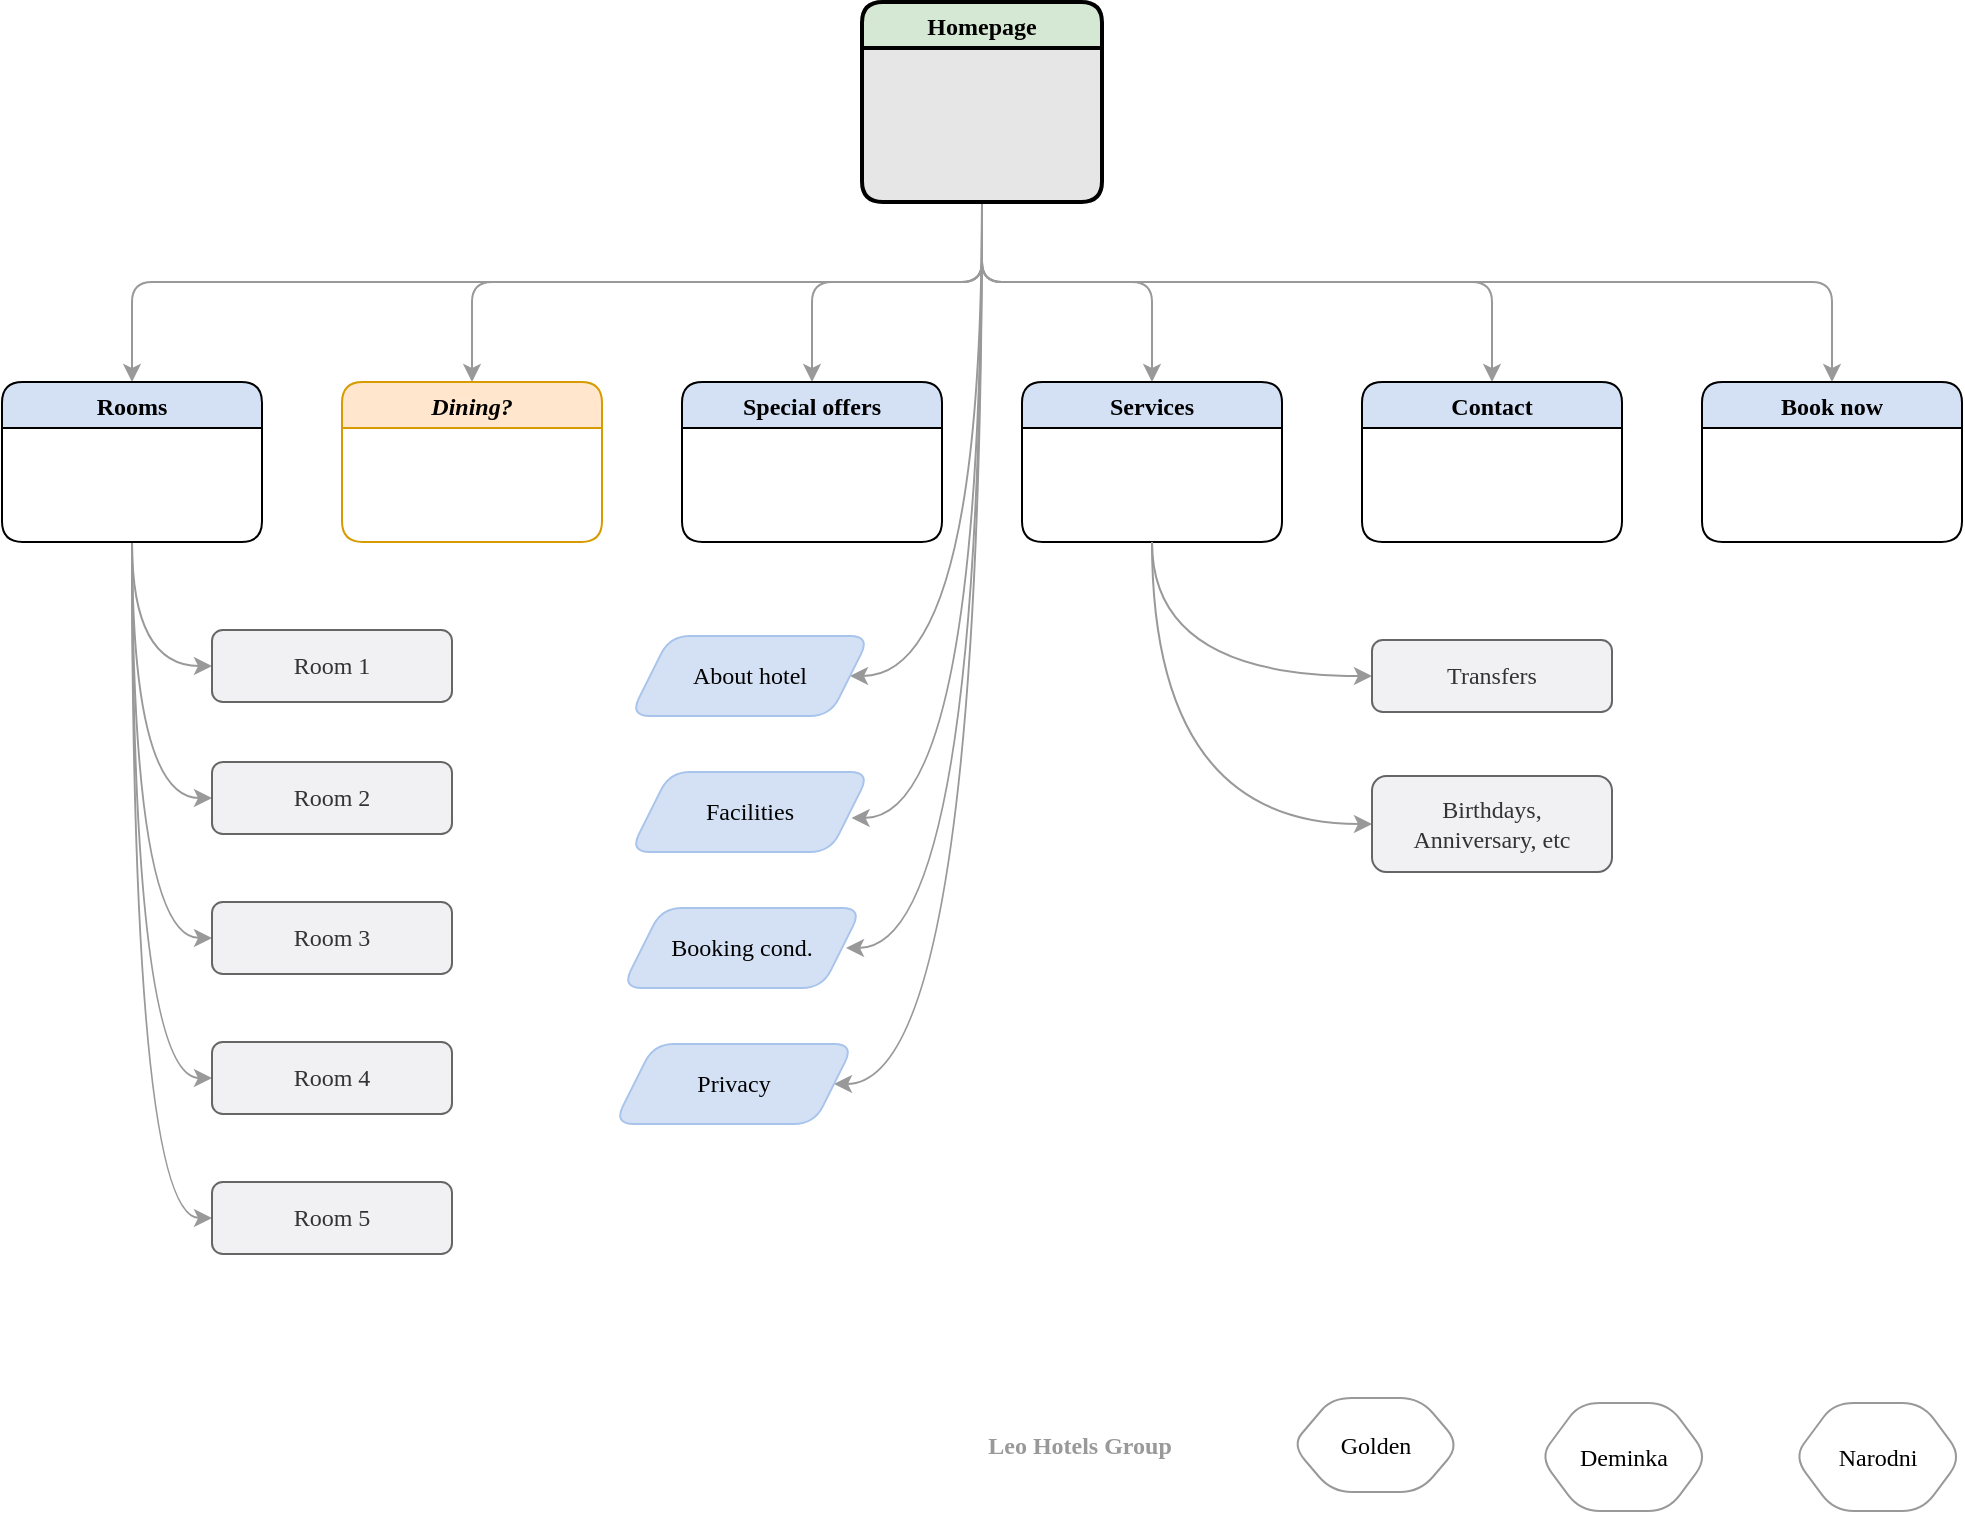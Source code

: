 <mxfile version="15.5.4" type="github">
  <diagram id="uR-17lQHcimk3arvSshS" name="Navigation">
    <mxGraphModel dx="1202" dy="676" grid="0" gridSize="10" guides="1" tooltips="1" connect="1" arrows="1" fold="1" page="1" pageScale="1" pageWidth="1169" pageHeight="827" background="none" math="0" shadow="0">
      <root>
        <mxCell id="0" />
        <mxCell id="1" parent="0" />
        <mxCell id="jz03AqWC2ANx6mBEGyNS-13" style="edgeStyle=orthogonalEdgeStyle;rounded=1;sketch=0;orthogonalLoop=1;jettySize=auto;html=1;entryX=0.5;entryY=0;entryDx=0;entryDy=0;strokeColor=#999999;" parent="1" source="wmQ0I5M6Ac5-JgTxwZ3v-7" target="wmQ0I5M6Ac5-JgTxwZ3v-10" edge="1">
          <mxGeometry relative="1" as="geometry">
            <Array as="points">
              <mxPoint x="585" y="180" />
              <mxPoint x="160" y="180" />
            </Array>
          </mxGeometry>
        </mxCell>
        <mxCell id="jz03AqWC2ANx6mBEGyNS-14" style="edgeStyle=orthogonalEdgeStyle;rounded=1;sketch=0;orthogonalLoop=1;jettySize=auto;html=1;entryX=0.5;entryY=0;entryDx=0;entryDy=0;strokeColor=#999999;" parent="1" source="wmQ0I5M6Ac5-JgTxwZ3v-7" target="wmQ0I5M6Ac5-JgTxwZ3v-12" edge="1">
          <mxGeometry relative="1" as="geometry">
            <Array as="points">
              <mxPoint x="585" y="180" />
              <mxPoint x="330" y="180" />
            </Array>
          </mxGeometry>
        </mxCell>
        <mxCell id="jz03AqWC2ANx6mBEGyNS-15" style="edgeStyle=orthogonalEdgeStyle;rounded=1;sketch=0;orthogonalLoop=1;jettySize=auto;html=1;entryX=0.5;entryY=0;entryDx=0;entryDy=0;strokeColor=#999999;" parent="1" source="wmQ0I5M6Ac5-JgTxwZ3v-7" target="wmQ0I5M6Ac5-JgTxwZ3v-11" edge="1">
          <mxGeometry relative="1" as="geometry">
            <Array as="points">
              <mxPoint x="585" y="180" />
              <mxPoint x="500" y="180" />
            </Array>
          </mxGeometry>
        </mxCell>
        <mxCell id="jz03AqWC2ANx6mBEGyNS-16" style="edgeStyle=orthogonalEdgeStyle;rounded=1;sketch=0;orthogonalLoop=1;jettySize=auto;html=1;entryX=0.5;entryY=0;entryDx=0;entryDy=0;strokeColor=#999999;" parent="1" source="wmQ0I5M6Ac5-JgTxwZ3v-7" target="wmQ0I5M6Ac5-JgTxwZ3v-13" edge="1">
          <mxGeometry relative="1" as="geometry">
            <Array as="points">
              <mxPoint x="585" y="180" />
              <mxPoint x="670" y="180" />
            </Array>
          </mxGeometry>
        </mxCell>
        <mxCell id="jz03AqWC2ANx6mBEGyNS-17" style="edgeStyle=orthogonalEdgeStyle;rounded=1;sketch=0;orthogonalLoop=1;jettySize=auto;html=1;entryX=0.5;entryY=0;entryDx=0;entryDy=0;strokeColor=#999999;" parent="1" source="wmQ0I5M6Ac5-JgTxwZ3v-7" target="wmQ0I5M6Ac5-JgTxwZ3v-14" edge="1">
          <mxGeometry relative="1" as="geometry">
            <Array as="points">
              <mxPoint x="585" y="180" />
              <mxPoint x="840" y="180" />
            </Array>
          </mxGeometry>
        </mxCell>
        <mxCell id="jz03AqWC2ANx6mBEGyNS-18" style="edgeStyle=orthogonalEdgeStyle;rounded=1;sketch=0;orthogonalLoop=1;jettySize=auto;html=1;entryX=0.5;entryY=0;entryDx=0;entryDy=0;strokeColor=#999999;" parent="1" source="wmQ0I5M6Ac5-JgTxwZ3v-7" target="wmQ0I5M6Ac5-JgTxwZ3v-15" edge="1">
          <mxGeometry relative="1" as="geometry">
            <Array as="points">
              <mxPoint x="585" y="180" />
              <mxPoint x="1010" y="180" />
            </Array>
          </mxGeometry>
        </mxCell>
        <mxCell id="jz03AqWC2ANx6mBEGyNS-19" style="edgeStyle=orthogonalEdgeStyle;sketch=0;orthogonalLoop=1;jettySize=auto;html=1;entryX=1;entryY=0.5;entryDx=0;entryDy=0;strokeColor=#999999;curved=1;" parent="1" source="wmQ0I5M6Ac5-JgTxwZ3v-7" target="jz03AqWC2ANx6mBEGyNS-3" edge="1">
          <mxGeometry relative="1" as="geometry">
            <Array as="points">
              <mxPoint x="585" y="377" />
            </Array>
          </mxGeometry>
        </mxCell>
        <mxCell id="jz03AqWC2ANx6mBEGyNS-21" style="edgeStyle=orthogonalEdgeStyle;sketch=0;orthogonalLoop=1;jettySize=auto;html=1;entryX=0.923;entryY=0.586;entryDx=0;entryDy=0;strokeColor=#999999;curved=1;entryPerimeter=0;" parent="1" source="wmQ0I5M6Ac5-JgTxwZ3v-7" target="jz03AqWC2ANx6mBEGyNS-20" edge="1">
          <mxGeometry relative="1" as="geometry">
            <Array as="points">
              <mxPoint x="585" y="448" />
              <mxPoint x="520" y="448" />
            </Array>
          </mxGeometry>
        </mxCell>
        <mxCell id="jz03AqWC2ANx6mBEGyNS-24" style="edgeStyle=orthogonalEdgeStyle;sketch=0;orthogonalLoop=1;jettySize=auto;html=1;strokeColor=#999999;curved=1;" parent="1" source="wmQ0I5M6Ac5-JgTxwZ3v-7" edge="1">
          <mxGeometry relative="1" as="geometry">
            <Array as="points">
              <mxPoint x="585" y="513" />
            </Array>
            <mxPoint x="517" y="513" as="targetPoint" />
          </mxGeometry>
        </mxCell>
        <mxCell id="jz03AqWC2ANx6mBEGyNS-25" style="edgeStyle=orthogonalEdgeStyle;sketch=0;orthogonalLoop=1;jettySize=auto;html=1;entryX=1;entryY=0.5;entryDx=0;entryDy=0;strokeColor=#999999;curved=1;" parent="1" source="wmQ0I5M6Ac5-JgTxwZ3v-7" target="jz03AqWC2ANx6mBEGyNS-23" edge="1">
          <mxGeometry relative="1" as="geometry">
            <Array as="points">
              <mxPoint x="585" y="581" />
            </Array>
          </mxGeometry>
        </mxCell>
        <mxCell id="wmQ0I5M6Ac5-JgTxwZ3v-7" value="Homepage" style="swimlane;fillColor=#D5E8D4;swimlaneFillColor=#E6E6E6;strokeWidth=2;rounded=1;swimlaneLine=1;shadow=0;glass=0;sketch=0;fillStyle=solid;fontFamily=Be Vietnam Pro;fontSource=https%3A%2F%2Ffonts.googleapis.com%2Fcss%3Ffamily%3DBe%2BVietnam%2BPro;" parent="1" vertex="1">
          <mxGeometry x="525" y="40" width="120" height="100" as="geometry">
            <mxRectangle x="525" y="40" width="130" height="23" as="alternateBounds" />
          </mxGeometry>
        </mxCell>
        <mxCell id="jz03AqWC2ANx6mBEGyNS-8" style="edgeStyle=orthogonalEdgeStyle;sketch=0;orthogonalLoop=1;jettySize=auto;html=1;entryX=0;entryY=0.5;entryDx=0;entryDy=0;strokeColor=#999999;curved=1;" parent="1" source="wmQ0I5M6Ac5-JgTxwZ3v-10" target="wmQ0I5M6Ac5-JgTxwZ3v-26" edge="1">
          <mxGeometry relative="1" as="geometry" />
        </mxCell>
        <mxCell id="jz03AqWC2ANx6mBEGyNS-9" style="edgeStyle=orthogonalEdgeStyle;sketch=0;orthogonalLoop=1;jettySize=auto;html=1;entryX=0;entryY=0.5;entryDx=0;entryDy=0;strokeColor=#999999;curved=1;" parent="1" source="wmQ0I5M6Ac5-JgTxwZ3v-10" target="wmQ0I5M6Ac5-JgTxwZ3v-27" edge="1">
          <mxGeometry relative="1" as="geometry" />
        </mxCell>
        <mxCell id="jz03AqWC2ANx6mBEGyNS-10" style="edgeStyle=orthogonalEdgeStyle;sketch=0;orthogonalLoop=1;jettySize=auto;html=1;entryX=0;entryY=0.5;entryDx=0;entryDy=0;strokeColor=#999999;curved=1;" parent="1" source="wmQ0I5M6Ac5-JgTxwZ3v-10" target="wmQ0I5M6Ac5-JgTxwZ3v-28" edge="1">
          <mxGeometry relative="1" as="geometry" />
        </mxCell>
        <mxCell id="jz03AqWC2ANx6mBEGyNS-11" style="edgeStyle=orthogonalEdgeStyle;sketch=0;orthogonalLoop=1;jettySize=auto;html=1;entryX=0;entryY=0.5;entryDx=0;entryDy=0;strokeColor=#999999;curved=1;" parent="1" source="wmQ0I5M6Ac5-JgTxwZ3v-10" target="wmQ0I5M6Ac5-JgTxwZ3v-29" edge="1">
          <mxGeometry relative="1" as="geometry" />
        </mxCell>
        <mxCell id="jz03AqWC2ANx6mBEGyNS-12" style="edgeStyle=orthogonalEdgeStyle;sketch=0;orthogonalLoop=1;jettySize=auto;html=1;entryX=0;entryY=0.5;entryDx=0;entryDy=0;strokeColor=#999999;jumpStyle=gap;curved=1;" parent="1" source="wmQ0I5M6Ac5-JgTxwZ3v-10" target="wmQ0I5M6Ac5-JgTxwZ3v-30" edge="1">
          <mxGeometry relative="1" as="geometry" />
        </mxCell>
        <mxCell id="wmQ0I5M6Ac5-JgTxwZ3v-10" value="Rooms" style="swimlane;rounded=1;shadow=0;glass=0;sketch=0;strokeWidth=1;fillColor=#D4E1F5;gradientColor=none;gradientDirection=south;swimlaneFillColor=none;fillStyle=solid;fontFamily=Be Vietnam Pro;fontSource=https%3A%2F%2Ffonts.googleapis.com%2Fcss%3Ffamily%3DBe%2BVietnam%2BPro;" parent="1" vertex="1">
          <mxGeometry x="95" y="230" width="130" height="80" as="geometry">
            <mxRectangle x="95" y="230" width="67" height="23" as="alternateBounds" />
          </mxGeometry>
        </mxCell>
        <mxCell id="wmQ0I5M6Ac5-JgTxwZ3v-11" value="Special offers" style="swimlane;rounded=1;shadow=0;glass=0;sketch=0;strokeWidth=1;fillColor=#D4E1F5;gradientColor=none;gradientDirection=south;swimlaneFillColor=none;fillStyle=solid;fontFamily=Be Vietnam Pro;fontSource=https%3A%2F%2Ffonts.googleapis.com%2Fcss%3Ffamily%3DBe%2BVietnam%2BPro;" parent="1" vertex="1">
          <mxGeometry x="435" y="230" width="130" height="80" as="geometry" />
        </mxCell>
        <mxCell id="wmQ0I5M6Ac5-JgTxwZ3v-12" value="Dining?" style="swimlane;rounded=1;shadow=0;glass=0;sketch=0;strokeWidth=1;fillColor=#ffe6cc;gradientDirection=south;strokeColor=#d79b00;fontStyle=3;swimlaneFillColor=none;fillStyle=solid;fontFamily=Be Vietnam Pro;fontSource=https%3A%2F%2Ffonts.googleapis.com%2Fcss%3Ffamily%3DBe%2BVietnam%2BPro;" parent="1" vertex="1">
          <mxGeometry x="265" y="230" width="130" height="80" as="geometry" />
        </mxCell>
        <mxCell id="wmQ0I5M6Ac5-JgTxwZ3v-13" value="Services" style="swimlane;rounded=1;shadow=0;glass=0;sketch=0;strokeWidth=1;fillColor=#D4E1F5;gradientColor=none;gradientDirection=south;swimlaneFillColor=none;fillStyle=solid;fontFamily=Be Vietnam Pro;fontSource=https%3A%2F%2Ffonts.googleapis.com%2Fcss%3Ffamily%3DBe%2BVietnam%2BPro;" parent="1" vertex="1">
          <mxGeometry x="605" y="230" width="130" height="80" as="geometry" />
        </mxCell>
        <mxCell id="wmQ0I5M6Ac5-JgTxwZ3v-14" value="Contact" style="swimlane;rounded=1;shadow=0;glass=0;sketch=0;strokeWidth=1;fillColor=#D4E1F5;gradientColor=none;gradientDirection=south;swimlaneFillColor=none;fillStyle=solid;fontFamily=Be Vietnam Pro;fontSource=https%3A%2F%2Ffonts.googleapis.com%2Fcss%3Ffamily%3DBe%2BVietnam%2BPro;" parent="1" vertex="1">
          <mxGeometry x="775" y="230" width="130" height="80" as="geometry" />
        </mxCell>
        <mxCell id="wmQ0I5M6Ac5-JgTxwZ3v-15" value="Book now" style="swimlane;rounded=1;shadow=0;glass=0;sketch=0;strokeWidth=1;fillColor=#D4E1F5;gradientColor=none;gradientDirection=south;swimlaneFillColor=none;fillStyle=solid;fontFamily=Be Vietnam Pro;fontSource=https%3A%2F%2Ffonts.googleapis.com%2Fcss%3Ffamily%3DBe%2BVietnam%2BPro;" parent="1" vertex="1">
          <mxGeometry x="945" y="230" width="130" height="80" as="geometry" />
        </mxCell>
        <mxCell id="wmQ0I5M6Ac5-JgTxwZ3v-26" value="Room 1" style="rounded=1;whiteSpace=wrap;html=1;shadow=0;glass=0;sketch=0;strokeWidth=1;fillColor=#F1F1F4;gradientDirection=south;strokeColor=#666666;fontColor=#333333;fontFamily=Be Vietnam Pro;fontSource=https%3A%2F%2Ffonts.googleapis.com%2Fcss%3Ffamily%3DBe%2BVietnam%2BPro;" parent="1" vertex="1">
          <mxGeometry x="200" y="354" width="120" height="36" as="geometry" />
        </mxCell>
        <mxCell id="wmQ0I5M6Ac5-JgTxwZ3v-27" value="Room 2" style="rounded=1;whiteSpace=wrap;html=1;shadow=0;glass=0;sketch=0;strokeWidth=1;fillColor=#F1F1F4;gradientDirection=south;strokeColor=#666666;fontColor=#333333;fontFamily=Be Vietnam Pro;fontSource=https%3A%2F%2Ffonts.googleapis.com%2Fcss%3Ffamily%3DBe%2BVietnam%2BPro;" parent="1" vertex="1">
          <mxGeometry x="200" y="420" width="120" height="36" as="geometry" />
        </mxCell>
        <mxCell id="wmQ0I5M6Ac5-JgTxwZ3v-28" value="Room 3" style="rounded=1;whiteSpace=wrap;html=1;shadow=0;glass=0;sketch=0;strokeWidth=1;fillColor=#F1F1F4;gradientDirection=south;strokeColor=#666666;fontColor=#333333;fontFamily=Be Vietnam Pro;fontSource=https%3A%2F%2Ffonts.googleapis.com%2Fcss%3Ffamily%3DBe%2BVietnam%2BPro;" parent="1" vertex="1">
          <mxGeometry x="200" y="490" width="120" height="36" as="geometry" />
        </mxCell>
        <mxCell id="wmQ0I5M6Ac5-JgTxwZ3v-29" value="Room 4" style="rounded=1;whiteSpace=wrap;html=1;shadow=0;glass=0;sketch=0;strokeWidth=1;fillColor=#F1F1F4;gradientDirection=south;strokeColor=#666666;fontColor=#333333;fontFamily=Be Vietnam Pro;fontSource=https%3A%2F%2Ffonts.googleapis.com%2Fcss%3Ffamily%3DBe%2BVietnam%2BPro;" parent="1" vertex="1">
          <mxGeometry x="200" y="560" width="120" height="36" as="geometry" />
        </mxCell>
        <mxCell id="wmQ0I5M6Ac5-JgTxwZ3v-30" value="Room 5" style="rounded=1;whiteSpace=wrap;html=1;shadow=0;glass=0;sketch=0;strokeWidth=1;fillColor=#F1F1F4;gradientDirection=south;strokeColor=#666666;fontColor=#333333;fontFamily=Be Vietnam Pro;fontSource=https%3A%2F%2Ffonts.googleapis.com%2Fcss%3Ffamily%3DBe%2BVietnam%2BPro;" parent="1" vertex="1">
          <mxGeometry x="200" y="630" width="120" height="36" as="geometry" />
        </mxCell>
        <mxCell id="jz03AqWC2ANx6mBEGyNS-3" value="About hotel" style="shape=parallelogram;perimeter=parallelogramPerimeter;whiteSpace=wrap;html=1;fixedSize=1;rounded=1;shadow=0;glass=0;sketch=0;strokeWidth=1;fillColor=#D4E1F5;gradientDirection=south;strokeColor=#A9C4EB;fontFamily=Be Vietnam Pro;fontSource=https%3A%2F%2Ffonts.googleapis.com%2Fcss%3Ffamily%3DBe%2BVietnam%2BPro;" parent="1" vertex="1">
          <mxGeometry x="409" y="357" width="120" height="40" as="geometry" />
        </mxCell>
        <mxCell id="jz03AqWC2ANx6mBEGyNS-20" value="Facilities" style="shape=parallelogram;perimeter=parallelogramPerimeter;whiteSpace=wrap;html=1;fixedSize=1;rounded=1;shadow=0;glass=0;sketch=0;strokeWidth=1;fillColor=#D4E1F5;gradientDirection=south;strokeColor=#A9C4EB;fontFamily=Be Vietnam Pro;fontSource=https%3A%2F%2Ffonts.googleapis.com%2Fcss%3Ffamily%3DBe%2BVietnam%2BPro;" parent="1" vertex="1">
          <mxGeometry x="409" y="425" width="120" height="40" as="geometry" />
        </mxCell>
        <mxCell id="jz03AqWC2ANx6mBEGyNS-22" value="Booking cond." style="shape=parallelogram;perimeter=parallelogramPerimeter;whiteSpace=wrap;html=1;fixedSize=1;rounded=1;shadow=0;glass=0;sketch=0;strokeWidth=1;fillColor=#D4E1F5;gradientDirection=south;strokeColor=#A9C4EB;fontFamily=Be Vietnam Pro;fontSource=https%3A%2F%2Ffonts.googleapis.com%2Fcss%3Ffamily%3DBe%2BVietnam%2BPro;" parent="1" vertex="1">
          <mxGeometry x="405" y="493" width="120" height="40" as="geometry" />
        </mxCell>
        <mxCell id="jz03AqWC2ANx6mBEGyNS-23" value="Privacy" style="shape=parallelogram;perimeter=parallelogramPerimeter;whiteSpace=wrap;html=1;fixedSize=1;rounded=1;shadow=0;glass=0;sketch=0;strokeWidth=1;fillColor=#D4E1F5;gradientDirection=south;strokeColor=#A9C4EB;fontFamily=Be Vietnam Pro;fontSource=https%3A%2F%2Ffonts.googleapis.com%2Fcss%3Ffamily%3DBe%2BVietnam%2BPro;" parent="1" vertex="1">
          <mxGeometry x="401" y="561" width="120" height="40" as="geometry" />
        </mxCell>
        <mxCell id="jz03AqWC2ANx6mBEGyNS-27" value="Golden" style="shape=hexagon;perimeter=hexagonPerimeter2;whiteSpace=wrap;html=1;fixedSize=1;rounded=1;hachureGap=4;pointerEvents=0;fontFamily=Be Vietnam Pro;fontSource=https%3A%2F%2Ffonts.googleapis.com%2Fcss%3Ffamily%3DBe%2BVietnam%2BPro;strokeColor=#999999;fillColor=none;" parent="1" vertex="1">
          <mxGeometry x="740" y="738" width="84" height="47" as="geometry" />
        </mxCell>
        <mxCell id="jz03AqWC2ANx6mBEGyNS-28" value="Deminka" style="shape=hexagon;perimeter=hexagonPerimeter2;whiteSpace=wrap;html=1;fixedSize=1;rounded=1;hachureGap=4;pointerEvents=0;fontFamily=Be Vietnam Pro;fontSource=https%3A%2F%2Ffonts.googleapis.com%2Fcss%3Ffamily%3DBe%2BVietnam%2BPro;strokeColor=#999999;fillColor=none;" parent="1" vertex="1">
          <mxGeometry x="864" y="740.5" width="84" height="54" as="geometry" />
        </mxCell>
        <mxCell id="jz03AqWC2ANx6mBEGyNS-29" value="Narodni" style="shape=hexagon;perimeter=hexagonPerimeter2;whiteSpace=wrap;html=1;fixedSize=1;rounded=1;hachureGap=4;pointerEvents=0;fontFamily=Be Vietnam Pro;fontSource=https%3A%2F%2Ffonts.googleapis.com%2Fcss%3Ffamily%3DBe%2BVietnam%2BPro;strokeColor=#999999;fillColor=none;" parent="1" vertex="1">
          <mxGeometry x="991" y="740.5" width="84" height="54" as="geometry" />
        </mxCell>
        <mxCell id="jz03AqWC2ANx6mBEGyNS-30" value="Leo Hotels Group" style="text;html=1;strokeColor=none;fillColor=none;align=center;verticalAlign=middle;whiteSpace=wrap;rounded=0;shadow=0;glass=0;sketch=0;fontFamily=Be Vietnam Pro;fontSource=https%3A%2F%2Ffonts.googleapis.com%2Fcss%3Ffamily%3DBe%2BVietnam%2BPro;fontStyle=1;fontColor=#999999;" parent="1" vertex="1">
          <mxGeometry x="568" y="751.5" width="132" height="20" as="geometry" />
        </mxCell>
        <mxCell id="SXew0SLVD8FcJD27PJff-6" style="edgeStyle=orthogonalEdgeStyle;curved=1;sketch=0;orthogonalLoop=1;jettySize=auto;html=1;entryX=0;entryY=0.5;entryDx=0;entryDy=0;strokeColor=#999999;exitX=0.5;exitY=1;exitDx=0;exitDy=0;" parent="1" source="wmQ0I5M6Ac5-JgTxwZ3v-13" target="SXew0SLVD8FcJD27PJff-4" edge="1">
          <mxGeometry relative="1" as="geometry" />
        </mxCell>
        <mxCell id="SXew0SLVD8FcJD27PJff-7" style="edgeStyle=orthogonalEdgeStyle;curved=1;sketch=0;orthogonalLoop=1;jettySize=auto;html=1;entryX=0;entryY=0.5;entryDx=0;entryDy=0;strokeColor=#999999;exitX=0.5;exitY=1;exitDx=0;exitDy=0;" parent="1" source="wmQ0I5M6Ac5-JgTxwZ3v-13" target="SXew0SLVD8FcJD27PJff-5" edge="1">
          <mxGeometry relative="1" as="geometry" />
        </mxCell>
        <mxCell id="SXew0SLVD8FcJD27PJff-4" value="Transfers" style="rounded=1;whiteSpace=wrap;html=1;shadow=0;glass=0;sketch=0;strokeWidth=1;fillColor=#F1F1F4;gradientDirection=south;strokeColor=#666666;fontColor=#333333;fontFamily=Be Vietnam Pro;fontSource=https%3A%2F%2Ffonts.googleapis.com%2Fcss%3Ffamily%3DBe%2BVietnam%2BPro;" parent="1" vertex="1">
          <mxGeometry x="780" y="359" width="120" height="36" as="geometry" />
        </mxCell>
        <mxCell id="SXew0SLVD8FcJD27PJff-5" value="Birthdays,&lt;br&gt;Anniversary, etc" style="rounded=1;whiteSpace=wrap;html=1;shadow=0;glass=0;sketch=0;strokeWidth=1;fillColor=#F1F1F4;gradientDirection=south;strokeColor=#666666;fontColor=#333333;fontFamily=Be Vietnam Pro;fontSource=https%3A%2F%2Ffonts.googleapis.com%2Fcss%3Ffamily%3DBe%2BVietnam%2BPro;" parent="1" vertex="1">
          <mxGeometry x="780" y="427" width="120" height="48" as="geometry" />
        </mxCell>
      </root>
    </mxGraphModel>
  </diagram>
</mxfile>
